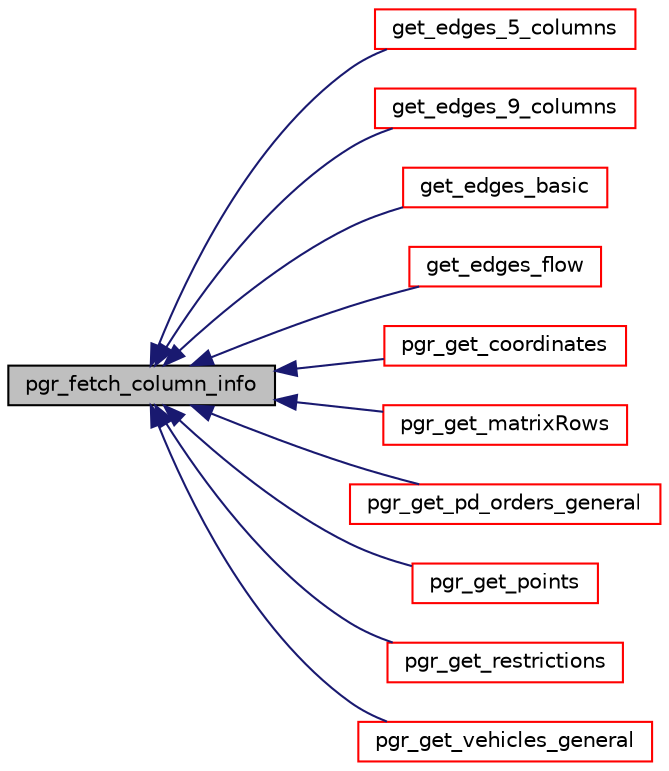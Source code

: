 digraph "pgr_fetch_column_info"
{
  edge [fontname="Helvetica",fontsize="10",labelfontname="Helvetica",labelfontsize="10"];
  node [fontname="Helvetica",fontsize="10",shape=record];
  rankdir="LR";
  Node306 [label="pgr_fetch_column_info",height=0.2,width=0.4,color="black", fillcolor="grey75", style="filled", fontcolor="black"];
  Node306 -> Node307 [dir="back",color="midnightblue",fontsize="10",style="solid",fontname="Helvetica"];
  Node307 [label="get_edges_5_columns",height=0.2,width=0.4,color="red", fillcolor="white", style="filled",URL="$edges__input_8c.html#ab0db65aa6de02562c019ab29c2d46db7"];
  Node306 -> Node321 [dir="back",color="midnightblue",fontsize="10",style="solid",fontname="Helvetica"];
  Node321 [label="get_edges_9_columns",height=0.2,width=0.4,color="red", fillcolor="white", style="filled",URL="$edges__input_8c.html#a7212342c0a0fc0ce4cfce8bfecffc551"];
  Node306 -> Node326 [dir="back",color="midnightblue",fontsize="10",style="solid",fontname="Helvetica"];
  Node326 [label="get_edges_basic",height=0.2,width=0.4,color="red", fillcolor="white", style="filled",URL="$edges__input_8c.html#ac7601ed1a32c26cfadce2793a618214e"];
  Node306 -> Node330 [dir="back",color="midnightblue",fontsize="10",style="solid",fontname="Helvetica"];
  Node330 [label="get_edges_flow",height=0.2,width=0.4,color="red", fillcolor="white", style="filled",URL="$edges__input_8c.html#ab9561bc873997fb2d1766e3f18c91875"];
  Node306 -> Node334 [dir="back",color="midnightblue",fontsize="10",style="solid",fontname="Helvetica"];
  Node334 [label="pgr_get_coordinates",height=0.2,width=0.4,color="red", fillcolor="white", style="filled",URL="$coordinates__input_8h.html#a54deb1af794ff39f4589ca73b610b6d5",tooltip="bigint id, float x, float y, "];
  Node306 -> Node337 [dir="back",color="midnightblue",fontsize="10",style="solid",fontname="Helvetica"];
  Node337 [label="pgr_get_matrixRows",height=0.2,width=0.4,color="red", fillcolor="white", style="filled",URL="$matrixRows__input_8h.html#a6d9e7937e5b60b1f2d1b49c5e19c68e5",tooltip="bigint start_vid, bigint end_vid, float agg_cost, "];
  Node306 -> Node340 [dir="back",color="midnightblue",fontsize="10",style="solid",fontname="Helvetica"];
  Node340 [label="pgr_get_pd_orders_general",height=0.2,width=0.4,color="red", fillcolor="white", style="filled",URL="$orders__input_8c.html#ab3262397da4122ba16c4a04490c075d2"];
  Node306 -> Node345 [dir="back",color="midnightblue",fontsize="10",style="solid",fontname="Helvetica"];
  Node345 [label="pgr_get_points",height=0.2,width=0.4,color="red", fillcolor="white", style="filled",URL="$points__input_8h.html#ac232d3ed3b477a88ecbb17992c083aa8",tooltip="pgr_get_points "];
  Node306 -> Node348 [dir="back",color="midnightblue",fontsize="10",style="solid",fontname="Helvetica"];
  Node348 [label="pgr_get_restrictions",height=0.2,width=0.4,color="red", fillcolor="white", style="filled",URL="$restrictions__input_8h.html#ad63bede1afc0fe03735388c928c104fd"];
  Node306 -> Node349 [dir="back",color="midnightblue",fontsize="10",style="solid",fontname="Helvetica"];
  Node349 [label="pgr_get_vehicles_general",height=0.2,width=0.4,color="red", fillcolor="white", style="filled",URL="$vehicles__input_8c.html#af860b69fdf7c334dd9d9f37f60a33355"];
}
